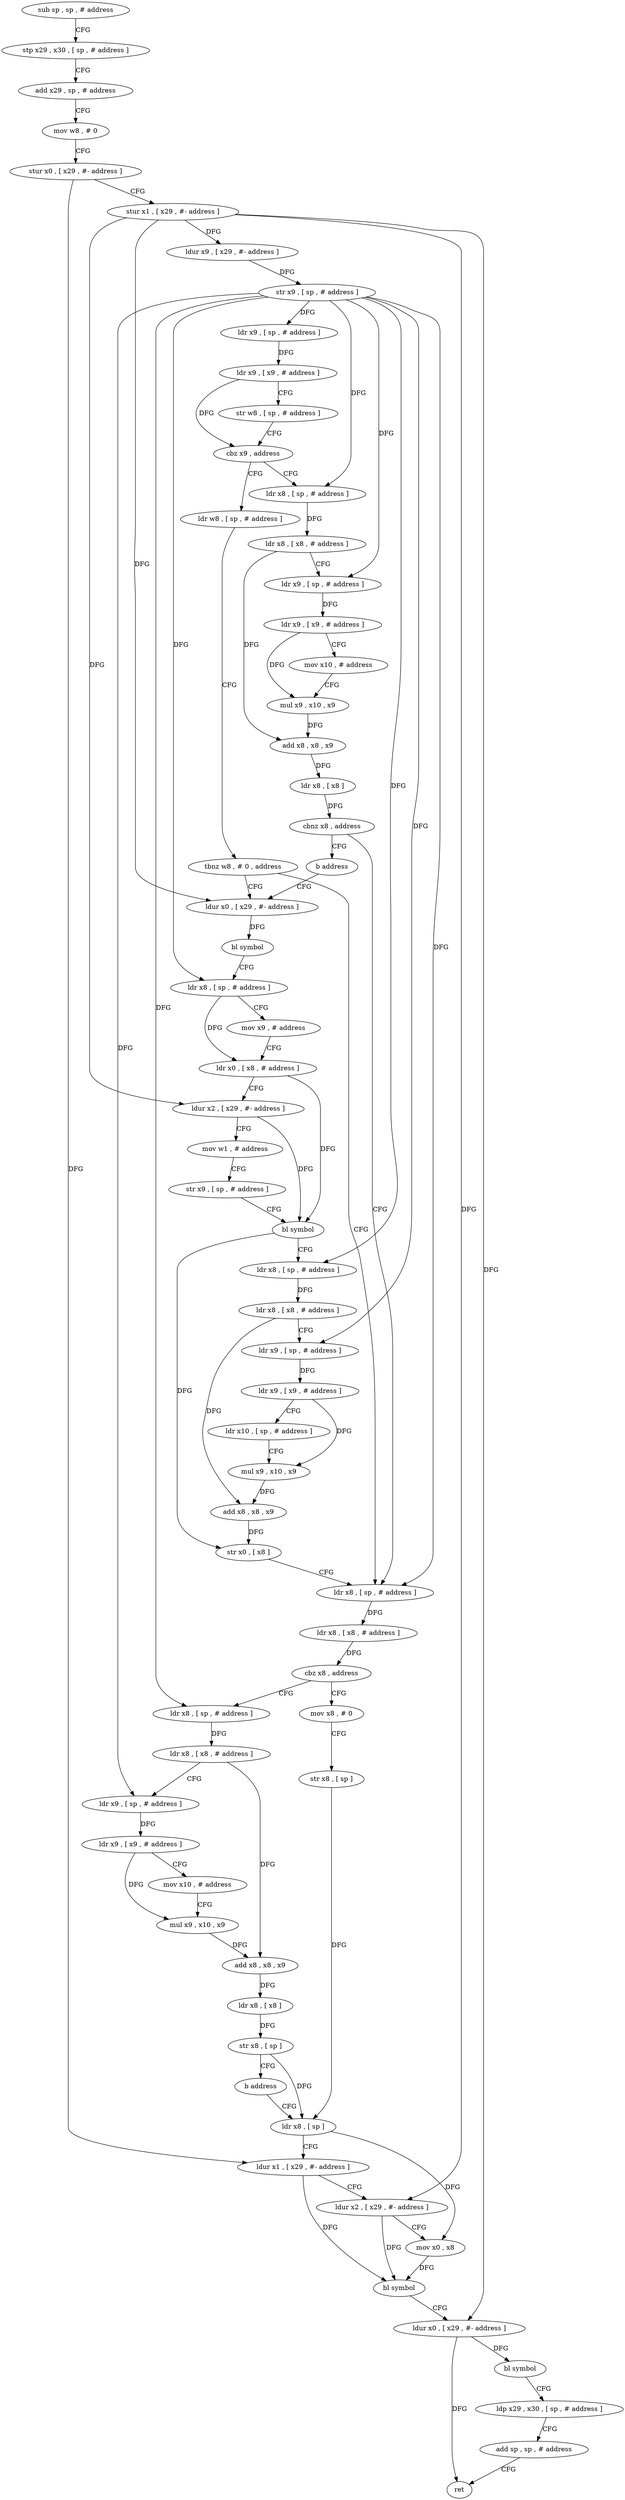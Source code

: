 digraph "func" {
"144284" [label = "sub sp , sp , # address" ]
"144288" [label = "stp x29 , x30 , [ sp , # address ]" ]
"144292" [label = "add x29 , sp , # address" ]
"144296" [label = "mov w8 , # 0" ]
"144300" [label = "stur x0 , [ x29 , #- address ]" ]
"144304" [label = "stur x1 , [ x29 , #- address ]" ]
"144308" [label = "ldur x9 , [ x29 , #- address ]" ]
"144312" [label = "str x9 , [ sp , # address ]" ]
"144316" [label = "ldr x9 , [ sp , # address ]" ]
"144320" [label = "ldr x9 , [ x9 , # address ]" ]
"144324" [label = "str w8 , [ sp , # address ]" ]
"144328" [label = "cbz x9 , address" ]
"144372" [label = "ldr w8 , [ sp , # address ]" ]
"144332" [label = "ldr x8 , [ sp , # address ]" ]
"144376" [label = "tbnz w8 , # 0 , address" ]
"144448" [label = "ldr x8 , [ sp , # address ]" ]
"144380" [label = "ldur x0 , [ x29 , #- address ]" ]
"144336" [label = "ldr x8 , [ x8 , # address ]" ]
"144340" [label = "ldr x9 , [ sp , # address ]" ]
"144344" [label = "ldr x9 , [ x9 , # address ]" ]
"144348" [label = "mov x10 , # address" ]
"144352" [label = "mul x9 , x10 , x9" ]
"144356" [label = "add x8 , x8 , x9" ]
"144360" [label = "ldr x8 , [ x8 ]" ]
"144364" [label = "cbnz x8 , address" ]
"144368" [label = "b address" ]
"144452" [label = "ldr x8 , [ x8 , # address ]" ]
"144456" [label = "cbz x8 , address" ]
"144500" [label = "mov x8 , # 0" ]
"144460" [label = "ldr x8 , [ sp , # address ]" ]
"144384" [label = "bl symbol" ]
"144388" [label = "ldr x8 , [ sp , # address ]" ]
"144392" [label = "mov x9 , # address" ]
"144396" [label = "ldr x0 , [ x8 , # address ]" ]
"144400" [label = "ldur x2 , [ x29 , #- address ]" ]
"144404" [label = "mov w1 , # address" ]
"144408" [label = "str x9 , [ sp , # address ]" ]
"144412" [label = "bl symbol" ]
"144416" [label = "ldr x8 , [ sp , # address ]" ]
"144420" [label = "ldr x8 , [ x8 , # address ]" ]
"144424" [label = "ldr x9 , [ sp , # address ]" ]
"144428" [label = "ldr x9 , [ x9 , # address ]" ]
"144432" [label = "ldr x10 , [ sp , # address ]" ]
"144436" [label = "mul x9 , x10 , x9" ]
"144440" [label = "add x8 , x8 , x9" ]
"144444" [label = "str x0 , [ x8 ]" ]
"144504" [label = "str x8 , [ sp ]" ]
"144508" [label = "ldr x8 , [ sp ]" ]
"144464" [label = "ldr x8 , [ x8 , # address ]" ]
"144468" [label = "ldr x9 , [ sp , # address ]" ]
"144472" [label = "ldr x9 , [ x9 , # address ]" ]
"144476" [label = "mov x10 , # address" ]
"144480" [label = "mul x9 , x10 , x9" ]
"144484" [label = "add x8 , x8 , x9" ]
"144488" [label = "ldr x8 , [ x8 ]" ]
"144492" [label = "str x8 , [ sp ]" ]
"144496" [label = "b address" ]
"144512" [label = "ldur x1 , [ x29 , #- address ]" ]
"144516" [label = "ldur x2 , [ x29 , #- address ]" ]
"144520" [label = "mov x0 , x8" ]
"144524" [label = "bl symbol" ]
"144528" [label = "ldur x0 , [ x29 , #- address ]" ]
"144532" [label = "bl symbol" ]
"144536" [label = "ldp x29 , x30 , [ sp , # address ]" ]
"144540" [label = "add sp , sp , # address" ]
"144544" [label = "ret" ]
"144284" -> "144288" [ label = "CFG" ]
"144288" -> "144292" [ label = "CFG" ]
"144292" -> "144296" [ label = "CFG" ]
"144296" -> "144300" [ label = "CFG" ]
"144300" -> "144304" [ label = "CFG" ]
"144300" -> "144512" [ label = "DFG" ]
"144304" -> "144308" [ label = "DFG" ]
"144304" -> "144380" [ label = "DFG" ]
"144304" -> "144400" [ label = "DFG" ]
"144304" -> "144516" [ label = "DFG" ]
"144304" -> "144528" [ label = "DFG" ]
"144308" -> "144312" [ label = "DFG" ]
"144312" -> "144316" [ label = "DFG" ]
"144312" -> "144332" [ label = "DFG" ]
"144312" -> "144340" [ label = "DFG" ]
"144312" -> "144448" [ label = "DFG" ]
"144312" -> "144388" [ label = "DFG" ]
"144312" -> "144416" [ label = "DFG" ]
"144312" -> "144424" [ label = "DFG" ]
"144312" -> "144460" [ label = "DFG" ]
"144312" -> "144468" [ label = "DFG" ]
"144316" -> "144320" [ label = "DFG" ]
"144320" -> "144324" [ label = "CFG" ]
"144320" -> "144328" [ label = "DFG" ]
"144324" -> "144328" [ label = "CFG" ]
"144328" -> "144372" [ label = "CFG" ]
"144328" -> "144332" [ label = "CFG" ]
"144372" -> "144376" [ label = "CFG" ]
"144332" -> "144336" [ label = "DFG" ]
"144376" -> "144448" [ label = "CFG" ]
"144376" -> "144380" [ label = "CFG" ]
"144448" -> "144452" [ label = "DFG" ]
"144380" -> "144384" [ label = "DFG" ]
"144336" -> "144340" [ label = "CFG" ]
"144336" -> "144356" [ label = "DFG" ]
"144340" -> "144344" [ label = "DFG" ]
"144344" -> "144348" [ label = "CFG" ]
"144344" -> "144352" [ label = "DFG" ]
"144348" -> "144352" [ label = "CFG" ]
"144352" -> "144356" [ label = "DFG" ]
"144356" -> "144360" [ label = "DFG" ]
"144360" -> "144364" [ label = "DFG" ]
"144364" -> "144448" [ label = "CFG" ]
"144364" -> "144368" [ label = "CFG" ]
"144368" -> "144380" [ label = "CFG" ]
"144452" -> "144456" [ label = "DFG" ]
"144456" -> "144500" [ label = "CFG" ]
"144456" -> "144460" [ label = "CFG" ]
"144500" -> "144504" [ label = "CFG" ]
"144460" -> "144464" [ label = "DFG" ]
"144384" -> "144388" [ label = "CFG" ]
"144388" -> "144392" [ label = "CFG" ]
"144388" -> "144396" [ label = "DFG" ]
"144392" -> "144396" [ label = "CFG" ]
"144396" -> "144400" [ label = "CFG" ]
"144396" -> "144412" [ label = "DFG" ]
"144400" -> "144404" [ label = "CFG" ]
"144400" -> "144412" [ label = "DFG" ]
"144404" -> "144408" [ label = "CFG" ]
"144408" -> "144412" [ label = "CFG" ]
"144412" -> "144416" [ label = "CFG" ]
"144412" -> "144444" [ label = "DFG" ]
"144416" -> "144420" [ label = "DFG" ]
"144420" -> "144424" [ label = "CFG" ]
"144420" -> "144440" [ label = "DFG" ]
"144424" -> "144428" [ label = "DFG" ]
"144428" -> "144432" [ label = "CFG" ]
"144428" -> "144436" [ label = "DFG" ]
"144432" -> "144436" [ label = "CFG" ]
"144436" -> "144440" [ label = "DFG" ]
"144440" -> "144444" [ label = "DFG" ]
"144444" -> "144448" [ label = "CFG" ]
"144504" -> "144508" [ label = "DFG" ]
"144508" -> "144512" [ label = "CFG" ]
"144508" -> "144520" [ label = "DFG" ]
"144464" -> "144468" [ label = "CFG" ]
"144464" -> "144484" [ label = "DFG" ]
"144468" -> "144472" [ label = "DFG" ]
"144472" -> "144476" [ label = "CFG" ]
"144472" -> "144480" [ label = "DFG" ]
"144476" -> "144480" [ label = "CFG" ]
"144480" -> "144484" [ label = "DFG" ]
"144484" -> "144488" [ label = "DFG" ]
"144488" -> "144492" [ label = "DFG" ]
"144492" -> "144496" [ label = "CFG" ]
"144492" -> "144508" [ label = "DFG" ]
"144496" -> "144508" [ label = "CFG" ]
"144512" -> "144516" [ label = "CFG" ]
"144512" -> "144524" [ label = "DFG" ]
"144516" -> "144520" [ label = "CFG" ]
"144516" -> "144524" [ label = "DFG" ]
"144520" -> "144524" [ label = "DFG" ]
"144524" -> "144528" [ label = "CFG" ]
"144528" -> "144532" [ label = "DFG" ]
"144528" -> "144544" [ label = "DFG" ]
"144532" -> "144536" [ label = "CFG" ]
"144536" -> "144540" [ label = "CFG" ]
"144540" -> "144544" [ label = "CFG" ]
}

